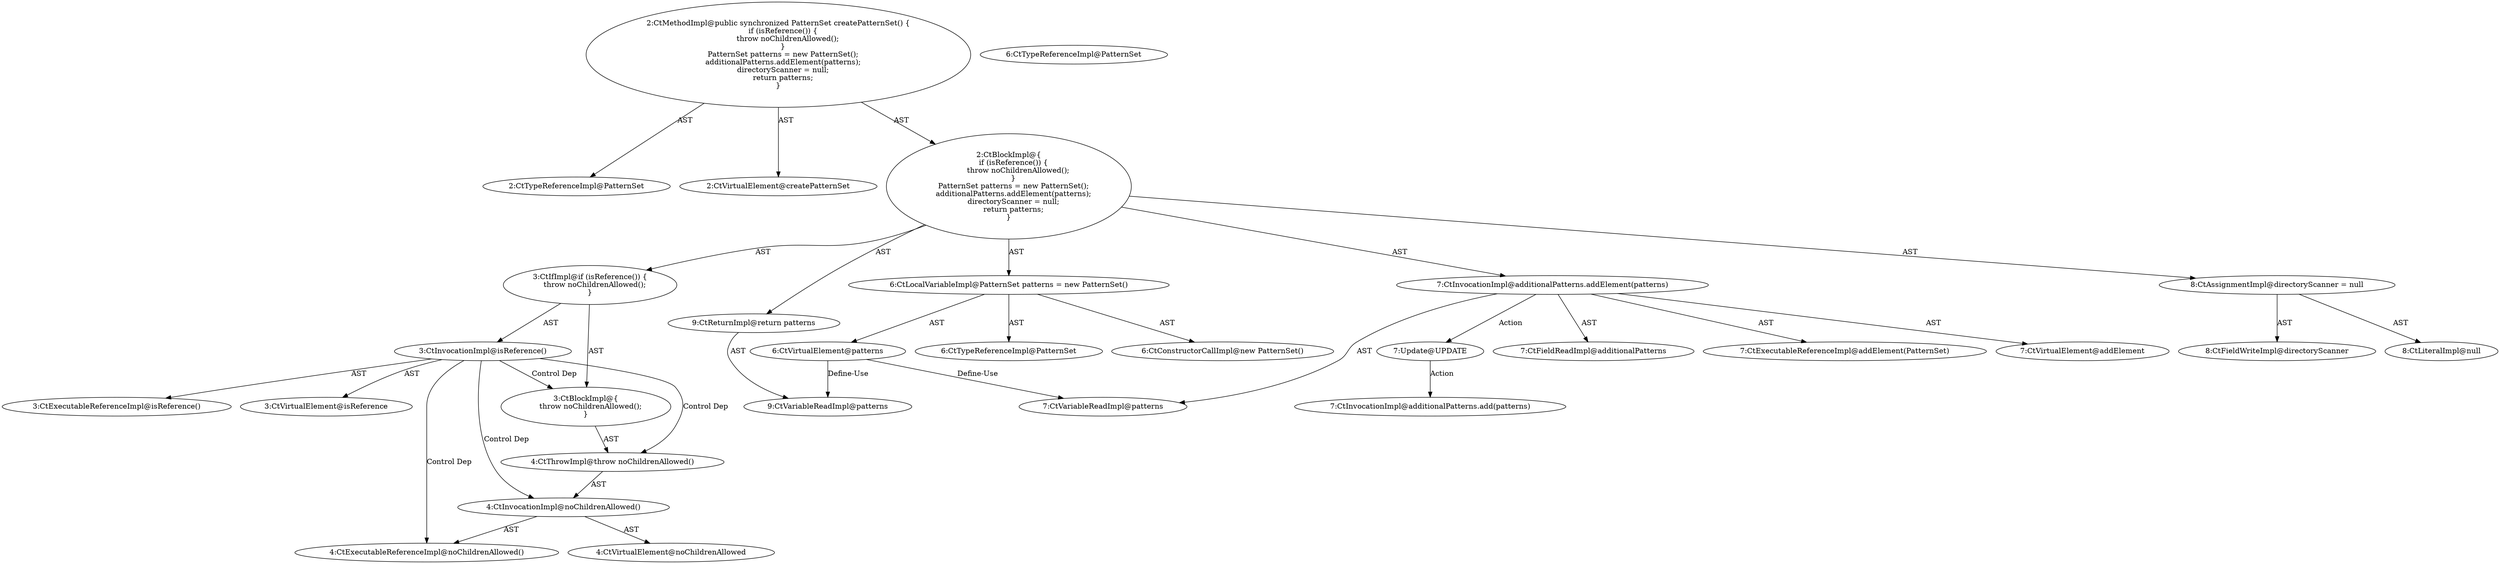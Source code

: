 digraph "createPatternSet#?" {
0 [label="2:CtTypeReferenceImpl@PatternSet" shape=ellipse]
1 [label="2:CtVirtualElement@createPatternSet" shape=ellipse]
2 [label="3:CtExecutableReferenceImpl@isReference()" shape=ellipse]
3 [label="3:CtVirtualElement@isReference" shape=ellipse]
4 [label="3:CtInvocationImpl@isReference()" shape=ellipse]
5 [label="4:CtExecutableReferenceImpl@noChildrenAllowed()" shape=ellipse]
6 [label="4:CtVirtualElement@noChildrenAllowed" shape=ellipse]
7 [label="4:CtInvocationImpl@noChildrenAllowed()" shape=ellipse]
8 [label="4:CtThrowImpl@throw noChildrenAllowed()" shape=ellipse]
9 [label="3:CtBlockImpl@\{
    throw noChildrenAllowed();
\}" shape=ellipse]
10 [label="3:CtIfImpl@if (isReference()) \{
    throw noChildrenAllowed();
\}" shape=ellipse]
11 [label="6:CtTypeReferenceImpl@PatternSet" shape=ellipse]
12 [label="6:CtTypeReferenceImpl@PatternSet" shape=ellipse]
13 [label="6:CtConstructorCallImpl@new PatternSet()" shape=ellipse]
14 [label="6:CtVirtualElement@patterns" shape=ellipse]
15 [label="6:CtLocalVariableImpl@PatternSet patterns = new PatternSet()" shape=ellipse]
16 [label="7:CtExecutableReferenceImpl@addElement(PatternSet)" shape=ellipse]
17 [label="7:CtVirtualElement@addElement" shape=ellipse]
18 [label="7:CtFieldReadImpl@additionalPatterns" shape=ellipse]
19 [label="7:CtVariableReadImpl@patterns" shape=ellipse]
20 [label="7:CtInvocationImpl@additionalPatterns.addElement(patterns)" shape=ellipse]
21 [label="8:CtFieldWriteImpl@directoryScanner" shape=ellipse]
22 [label="8:CtLiteralImpl@null" shape=ellipse]
23 [label="8:CtAssignmentImpl@directoryScanner = null" shape=ellipse]
24 [label="9:CtVariableReadImpl@patterns" shape=ellipse]
25 [label="9:CtReturnImpl@return patterns" shape=ellipse]
26 [label="2:CtBlockImpl@\{
    if (isReference()) \{
        throw noChildrenAllowed();
    \}
    PatternSet patterns = new PatternSet();
    additionalPatterns.addElement(patterns);
    directoryScanner = null;
    return patterns;
\}" shape=ellipse]
27 [label="2:CtMethodImpl@public synchronized PatternSet createPatternSet() \{
    if (isReference()) \{
        throw noChildrenAllowed();
    \}
    PatternSet patterns = new PatternSet();
    additionalPatterns.addElement(patterns);
    directoryScanner = null;
    return patterns;
\}" shape=ellipse]
28 [label="7:Update@UPDATE" shape=ellipse]
29 [label="7:CtInvocationImpl@additionalPatterns.add(patterns)" shape=ellipse]
4 -> 3 [label="AST"];
4 -> 2 [label="AST"];
4 -> 9 [label="Control Dep"];
4 -> 8 [label="Control Dep"];
4 -> 7 [label="Control Dep"];
4 -> 5 [label="Control Dep"];
7 -> 6 [label="AST"];
7 -> 5 [label="AST"];
8 -> 7 [label="AST"];
9 -> 8 [label="AST"];
10 -> 4 [label="AST"];
10 -> 9 [label="AST"];
14 -> 19 [label="Define-Use"];
14 -> 24 [label="Define-Use"];
15 -> 14 [label="AST"];
15 -> 11 [label="AST"];
15 -> 13 [label="AST"];
20 -> 17 [label="AST"];
20 -> 18 [label="AST"];
20 -> 16 [label="AST"];
20 -> 19 [label="AST"];
20 -> 28 [label="Action"];
23 -> 21 [label="AST"];
23 -> 22 [label="AST"];
25 -> 24 [label="AST"];
26 -> 10 [label="AST"];
26 -> 15 [label="AST"];
26 -> 20 [label="AST"];
26 -> 23 [label="AST"];
26 -> 25 [label="AST"];
27 -> 1 [label="AST"];
27 -> 0 [label="AST"];
27 -> 26 [label="AST"];
28 -> 29 [label="Action"];
}